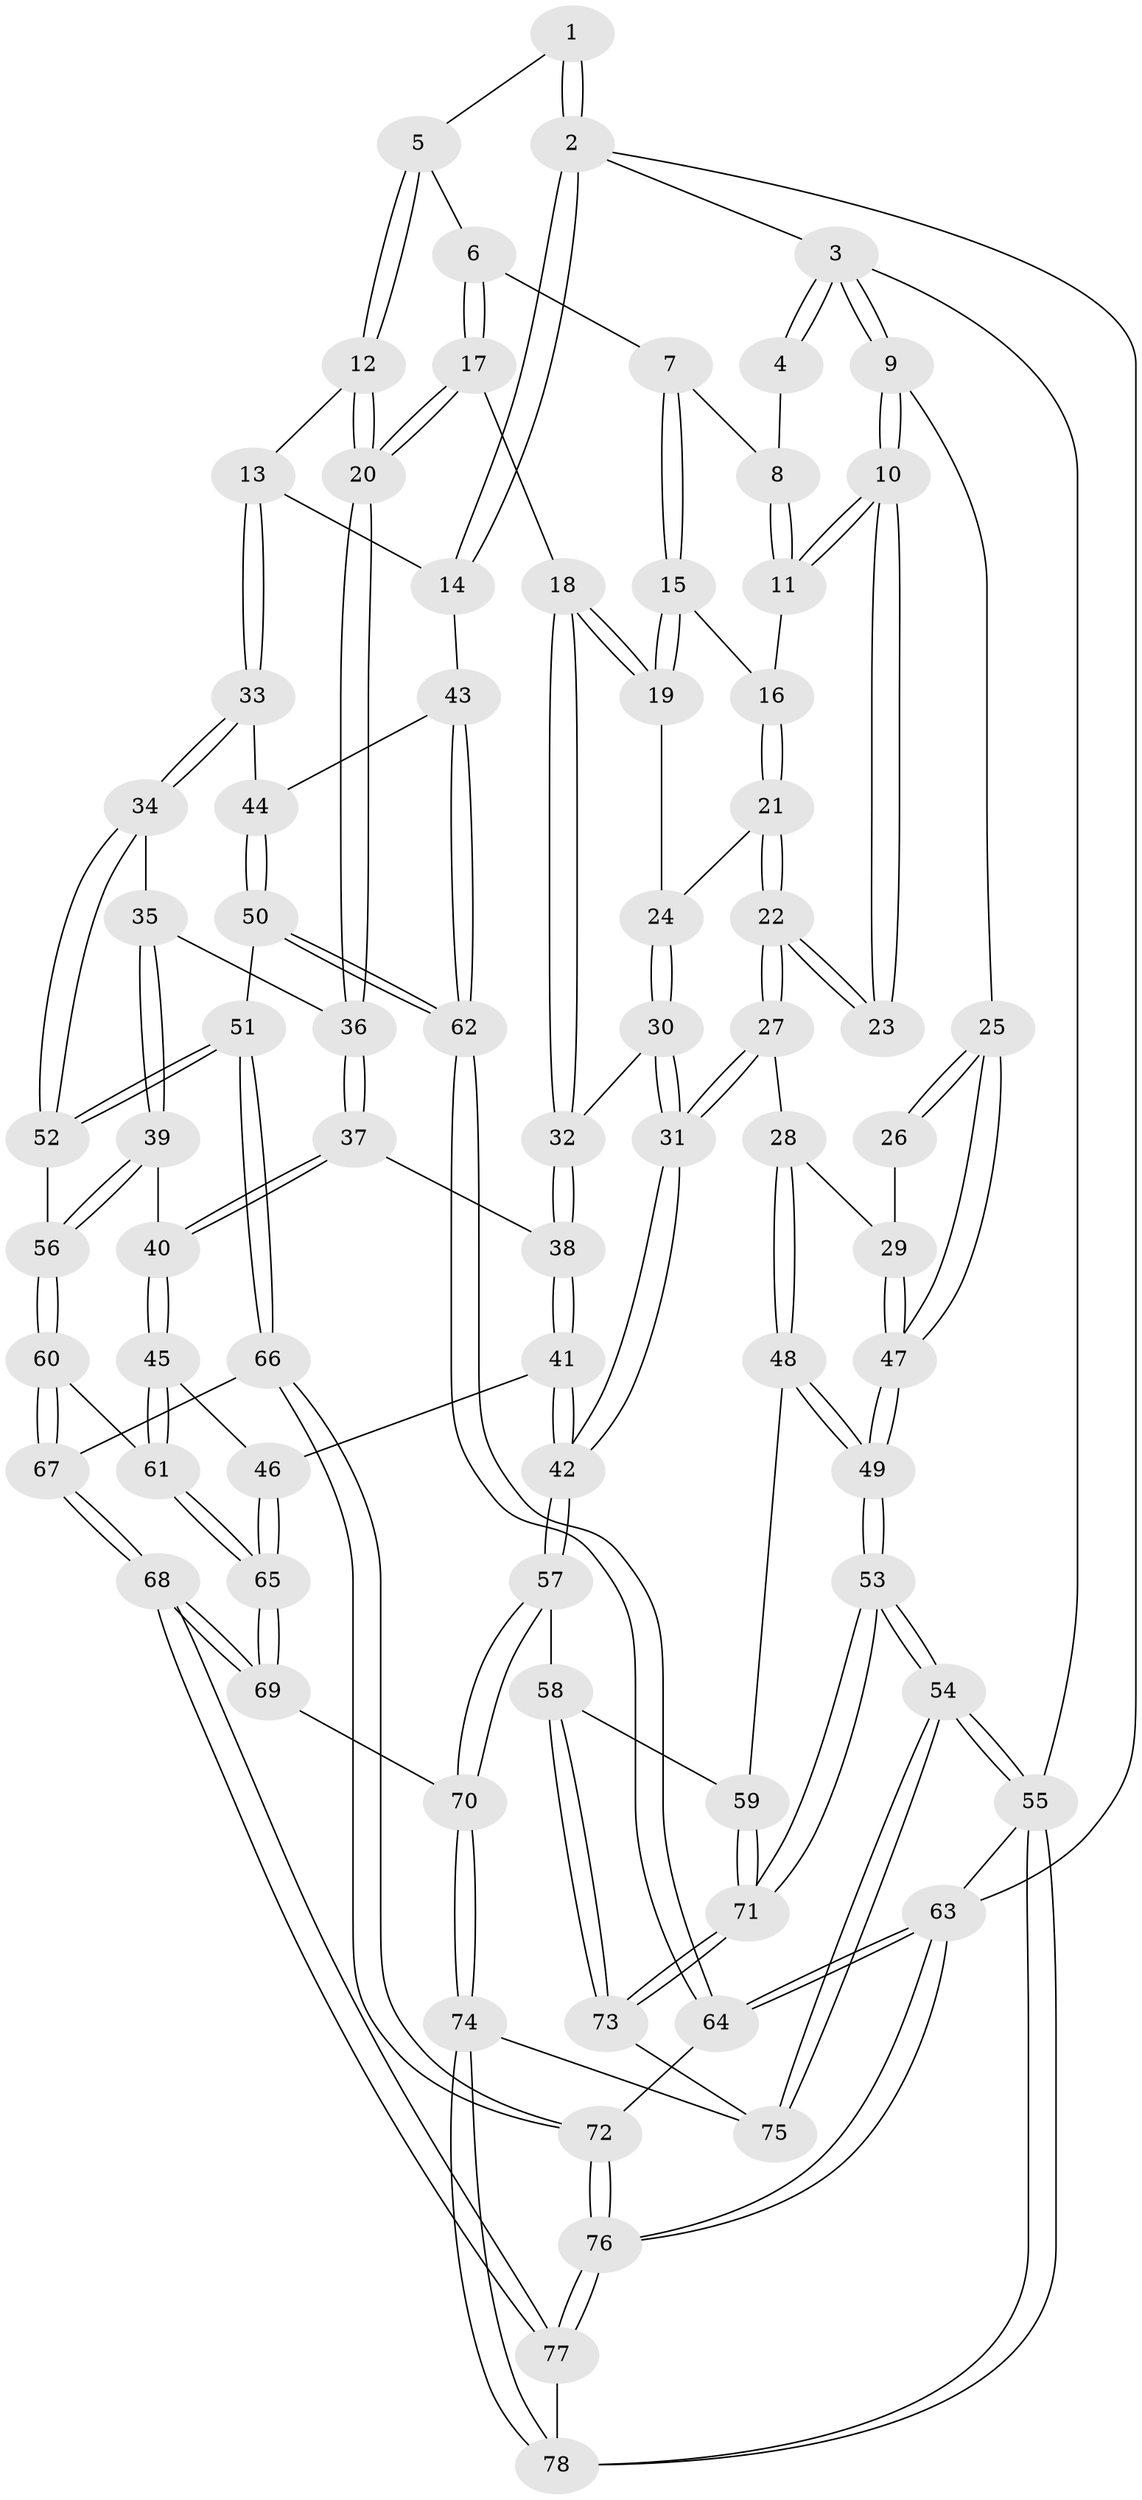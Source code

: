 // coarse degree distribution, {5: 0.28205128205128205, 9: 0.02564102564102564, 8: 0.02564102564102564, 6: 0.1282051282051282, 4: 0.3333333333333333, 3: 0.1794871794871795, 7: 0.02564102564102564}
// Generated by graph-tools (version 1.1) at 2025/21/03/04/25 18:21:33]
// undirected, 78 vertices, 192 edges
graph export_dot {
graph [start="1"]
  node [color=gray90,style=filled];
  1 [pos="+0.6133277023456255+0"];
  2 [pos="+1+0"];
  3 [pos="+0+0"];
  4 [pos="+0.45558237330106793+0"];
  5 [pos="+0.6628347728606+0.051418677492617935"];
  6 [pos="+0.47496592177367136+0.2420718907873369"];
  7 [pos="+0.4481702521336914+0.22619007919306"];
  8 [pos="+0.3484587460102497+0.07879153761798824"];
  9 [pos="+0+0"];
  10 [pos="+0.17555726858323537+0.1759922109648823"];
  11 [pos="+0.24437028032949237+0.16746446774978915"];
  12 [pos="+0.7619158702603175+0.2179341852823044"];
  13 [pos="+0.8127322240120389+0.23932793654357581"];
  14 [pos="+1+0.16282193726257221"];
  15 [pos="+0.3443138572471818+0.2736589502128137"];
  16 [pos="+0.27650895400848924+0.21564265129590277"];
  17 [pos="+0.4977195010159579+0.342030056062185"];
  18 [pos="+0.4798637923455951+0.35438748486321675"];
  19 [pos="+0.3618752195020861+0.3184274702459158"];
  20 [pos="+0.6143751483620135+0.3575657306743051"];
  21 [pos="+0.27288297742776363+0.35050382537848296"];
  22 [pos="+0.19628406088385633+0.38663759743496684"];
  23 [pos="+0.1573190100143268+0.3121806072402237"];
  24 [pos="+0.32448017682219543+0.3643579318426175"];
  25 [pos="+0+0.28686153196911296"];
  26 [pos="+0.11524289496244218+0.32963933799043965"];
  27 [pos="+0.19173126979501545+0.49731031293313727"];
  28 [pos="+0.06578923536967847+0.4919875192709745"];
  29 [pos="+0.014348847824816135+0.4797041844860018"];
  30 [pos="+0.3294497847382304+0.3913029937634471"];
  31 [pos="+0.21232806743104699+0.5152745098833644"];
  32 [pos="+0.42662569860111393+0.4614481169823343"];
  33 [pos="+0.8419312671172655+0.4793198590428214"];
  34 [pos="+0.8163944794058122+0.5029518810093488"];
  35 [pos="+0.687966732010538+0.48778952087949673"];
  36 [pos="+0.6278786129777396+0.4580161083896663"];
  37 [pos="+0.613924627587922+0.4761331600260763"];
  38 [pos="+0.42494911288651727+0.48736576763942163"];
  39 [pos="+0.6829397535431488+0.5925940531324003"];
  40 [pos="+0.5795791162767047+0.5777242113037422"];
  41 [pos="+0.3778825789671031+0.6176576191079862"];
  42 [pos="+0.3073294118708506+0.6493999687884597"];
  43 [pos="+1+0.4800970440120497"];
  44 [pos="+0.9447944579886977+0.5075042225426428"];
  45 [pos="+0.533431601343501+0.6282045652589184"];
  46 [pos="+0.4750274883869315+0.6360356296989649"];
  47 [pos="+0+0.4745501488942316"];
  48 [pos="+0.08969445205618477+0.6838684598359269"];
  49 [pos="+0+0.6388377486637705"];
  50 [pos="+0.9087930167722854+0.7217207212718745"];
  51 [pos="+0.87093597419576+0.7309832575791132"];
  52 [pos="+0.7799297317396837+0.6551131861374992"];
  53 [pos="+0+1"];
  54 [pos="+0+1"];
  55 [pos="+0+1"];
  56 [pos="+0.7561203471567349+0.659155661197593"];
  57 [pos="+0.2894361953213921+0.6888680599050888"];
  58 [pos="+0.24999052289156884+0.7185269240213005"];
  59 [pos="+0.17016007704376318+0.7190589777924694"];
  60 [pos="+0.6864162923602642+0.7036052399289928"];
  61 [pos="+0.6324959466776318+0.702577055973535"];
  62 [pos="+1+0.7528726506462343"];
  63 [pos="+1+1"];
  64 [pos="+1+0.772682447923763"];
  65 [pos="+0.5579557772991355+0.8600470286258779"];
  66 [pos="+0.8465083329384958+0.8020441920784429"];
  67 [pos="+0.7086680217660793+0.8674479888904446"];
  68 [pos="+0.6510376315968344+0.946242849881105"];
  69 [pos="+0.557228976435223+0.8706019424217675"];
  70 [pos="+0.43515932184238887+0.8776454643352282"];
  71 [pos="+0+0.9249309475815418"];
  72 [pos="+0.8861767127688274+0.8923267903567834"];
  73 [pos="+0.22177488857118516+0.8294093712511963"];
  74 [pos="+0.273587605648599+1"];
  75 [pos="+0.2214409493058795+0.837468486532732"];
  76 [pos="+0.8985531305188058+1"];
  77 [pos="+0.7249798526635359+1"];
  78 [pos="+0.26987505038692494+1"];
  1 -- 2;
  1 -- 2;
  1 -- 5;
  2 -- 3;
  2 -- 14;
  2 -- 14;
  2 -- 63;
  3 -- 4;
  3 -- 4;
  3 -- 9;
  3 -- 9;
  3 -- 55;
  4 -- 8;
  5 -- 6;
  5 -- 12;
  5 -- 12;
  6 -- 7;
  6 -- 17;
  6 -- 17;
  7 -- 8;
  7 -- 15;
  7 -- 15;
  8 -- 11;
  8 -- 11;
  9 -- 10;
  9 -- 10;
  9 -- 25;
  10 -- 11;
  10 -- 11;
  10 -- 23;
  10 -- 23;
  11 -- 16;
  12 -- 13;
  12 -- 20;
  12 -- 20;
  13 -- 14;
  13 -- 33;
  13 -- 33;
  14 -- 43;
  15 -- 16;
  15 -- 19;
  15 -- 19;
  16 -- 21;
  16 -- 21;
  17 -- 18;
  17 -- 20;
  17 -- 20;
  18 -- 19;
  18 -- 19;
  18 -- 32;
  18 -- 32;
  19 -- 24;
  20 -- 36;
  20 -- 36;
  21 -- 22;
  21 -- 22;
  21 -- 24;
  22 -- 23;
  22 -- 23;
  22 -- 27;
  22 -- 27;
  24 -- 30;
  24 -- 30;
  25 -- 26;
  25 -- 26;
  25 -- 47;
  25 -- 47;
  26 -- 29;
  27 -- 28;
  27 -- 31;
  27 -- 31;
  28 -- 29;
  28 -- 48;
  28 -- 48;
  29 -- 47;
  29 -- 47;
  30 -- 31;
  30 -- 31;
  30 -- 32;
  31 -- 42;
  31 -- 42;
  32 -- 38;
  32 -- 38;
  33 -- 34;
  33 -- 34;
  33 -- 44;
  34 -- 35;
  34 -- 52;
  34 -- 52;
  35 -- 36;
  35 -- 39;
  35 -- 39;
  36 -- 37;
  36 -- 37;
  37 -- 38;
  37 -- 40;
  37 -- 40;
  38 -- 41;
  38 -- 41;
  39 -- 40;
  39 -- 56;
  39 -- 56;
  40 -- 45;
  40 -- 45;
  41 -- 42;
  41 -- 42;
  41 -- 46;
  42 -- 57;
  42 -- 57;
  43 -- 44;
  43 -- 62;
  43 -- 62;
  44 -- 50;
  44 -- 50;
  45 -- 46;
  45 -- 61;
  45 -- 61;
  46 -- 65;
  46 -- 65;
  47 -- 49;
  47 -- 49;
  48 -- 49;
  48 -- 49;
  48 -- 59;
  49 -- 53;
  49 -- 53;
  50 -- 51;
  50 -- 62;
  50 -- 62;
  51 -- 52;
  51 -- 52;
  51 -- 66;
  51 -- 66;
  52 -- 56;
  53 -- 54;
  53 -- 54;
  53 -- 71;
  53 -- 71;
  54 -- 55;
  54 -- 55;
  54 -- 75;
  54 -- 75;
  55 -- 78;
  55 -- 78;
  55 -- 63;
  56 -- 60;
  56 -- 60;
  57 -- 58;
  57 -- 70;
  57 -- 70;
  58 -- 59;
  58 -- 73;
  58 -- 73;
  59 -- 71;
  59 -- 71;
  60 -- 61;
  60 -- 67;
  60 -- 67;
  61 -- 65;
  61 -- 65;
  62 -- 64;
  62 -- 64;
  63 -- 64;
  63 -- 64;
  63 -- 76;
  63 -- 76;
  64 -- 72;
  65 -- 69;
  65 -- 69;
  66 -- 67;
  66 -- 72;
  66 -- 72;
  67 -- 68;
  67 -- 68;
  68 -- 69;
  68 -- 69;
  68 -- 77;
  68 -- 77;
  69 -- 70;
  70 -- 74;
  70 -- 74;
  71 -- 73;
  71 -- 73;
  72 -- 76;
  72 -- 76;
  73 -- 75;
  74 -- 75;
  74 -- 78;
  74 -- 78;
  76 -- 77;
  76 -- 77;
  77 -- 78;
}
